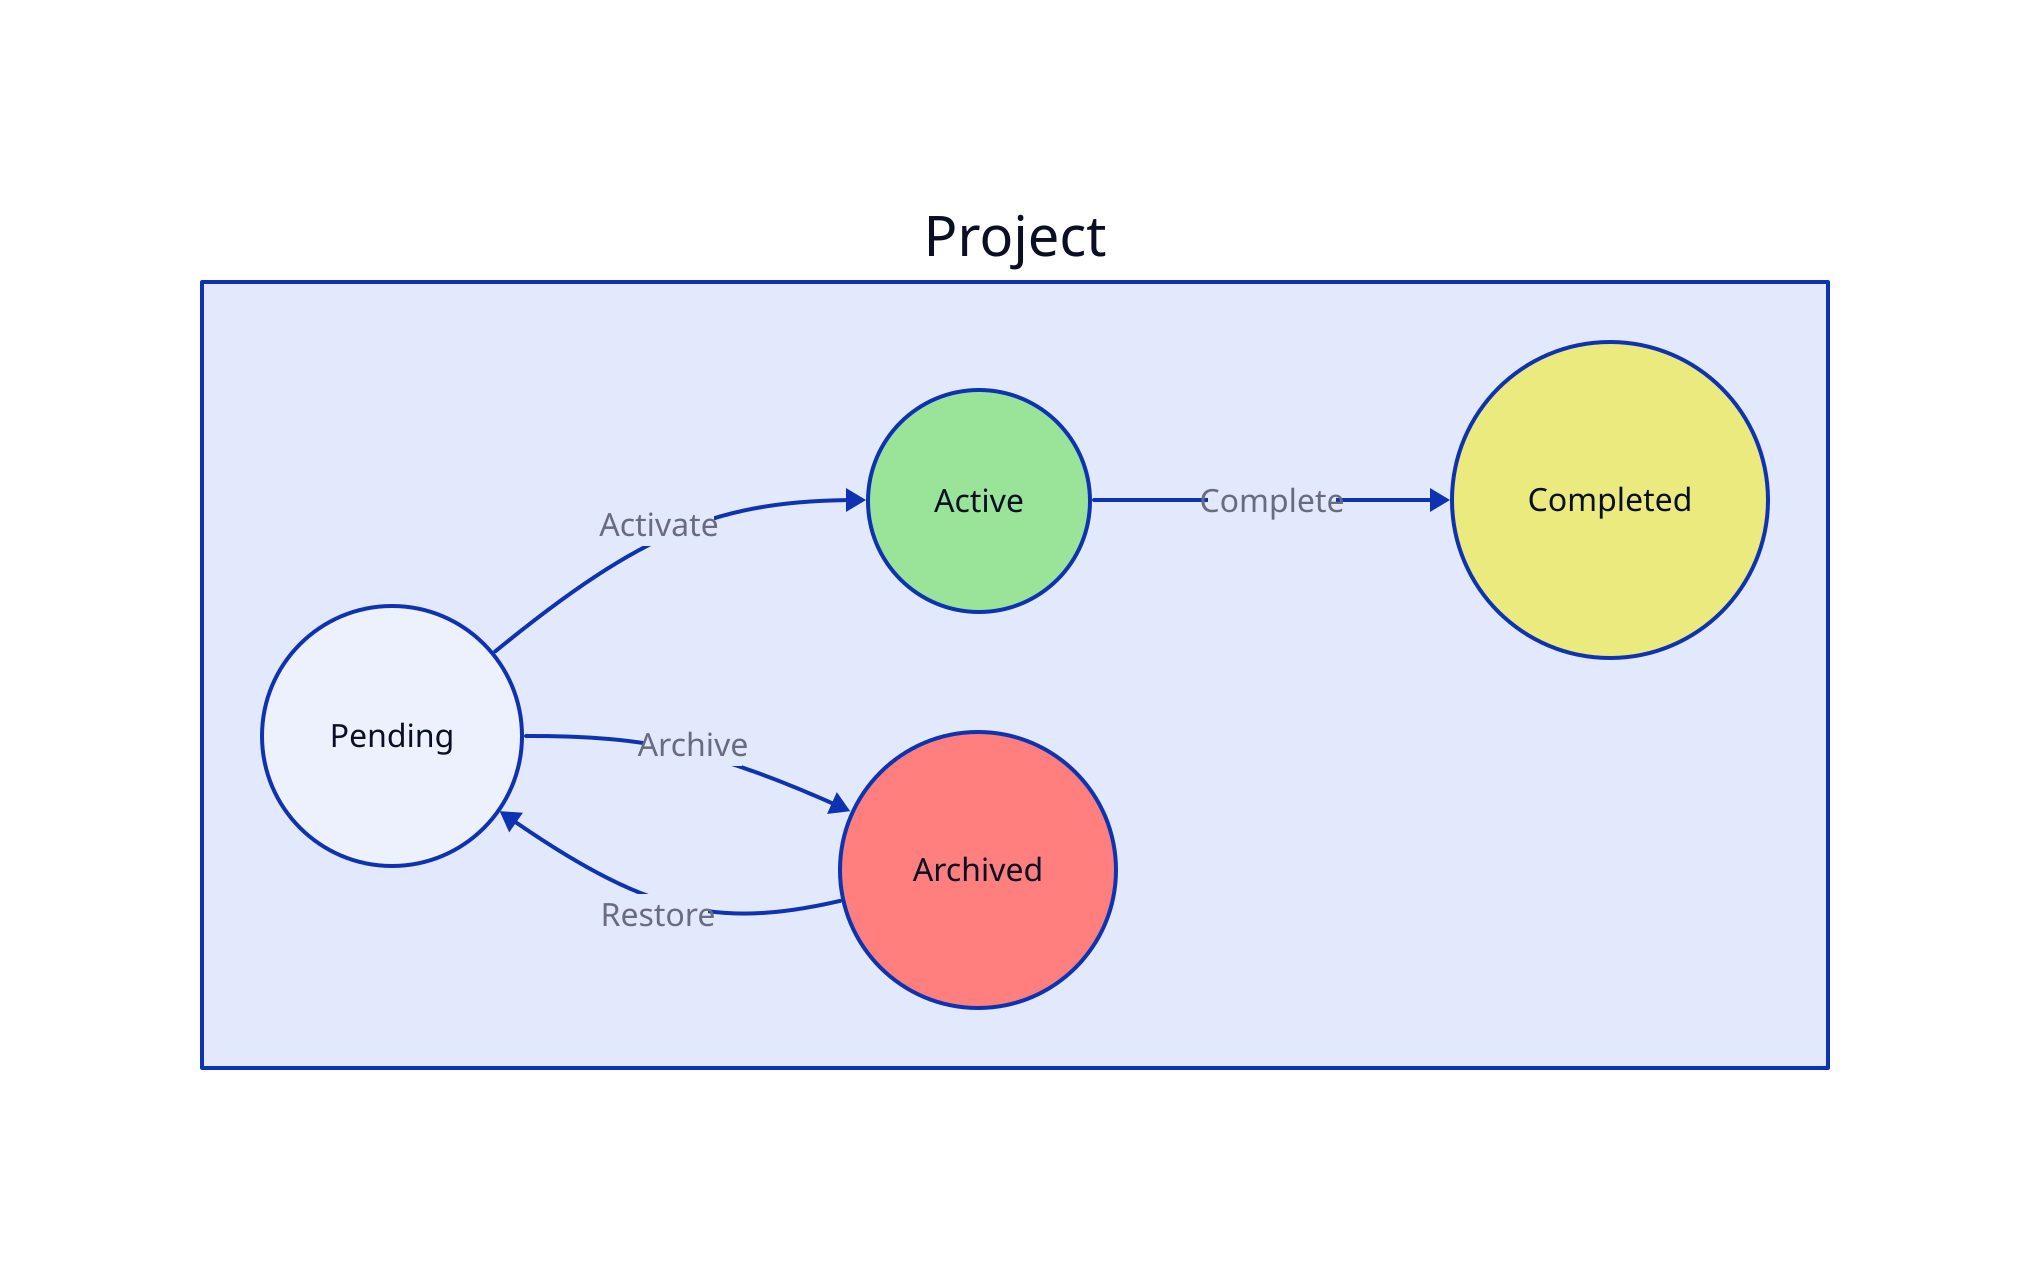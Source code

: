 direction: right

Project: {
  pen: Pending {
    shape: circle
  }
  act: Active {
    shape: circle
    style.fill: "#9ae49a"
  }
  com: Completed {
    shape: circle
    style.fill: "#eaea7e"
  }
  arc: Archived {
    shape: circle
    style.fill: "#ff7e7e"
  }

  pen -> act: Activate
  pen -> arc: Archive

  act -> com: Complete

  arc -> pen: Restore
}
